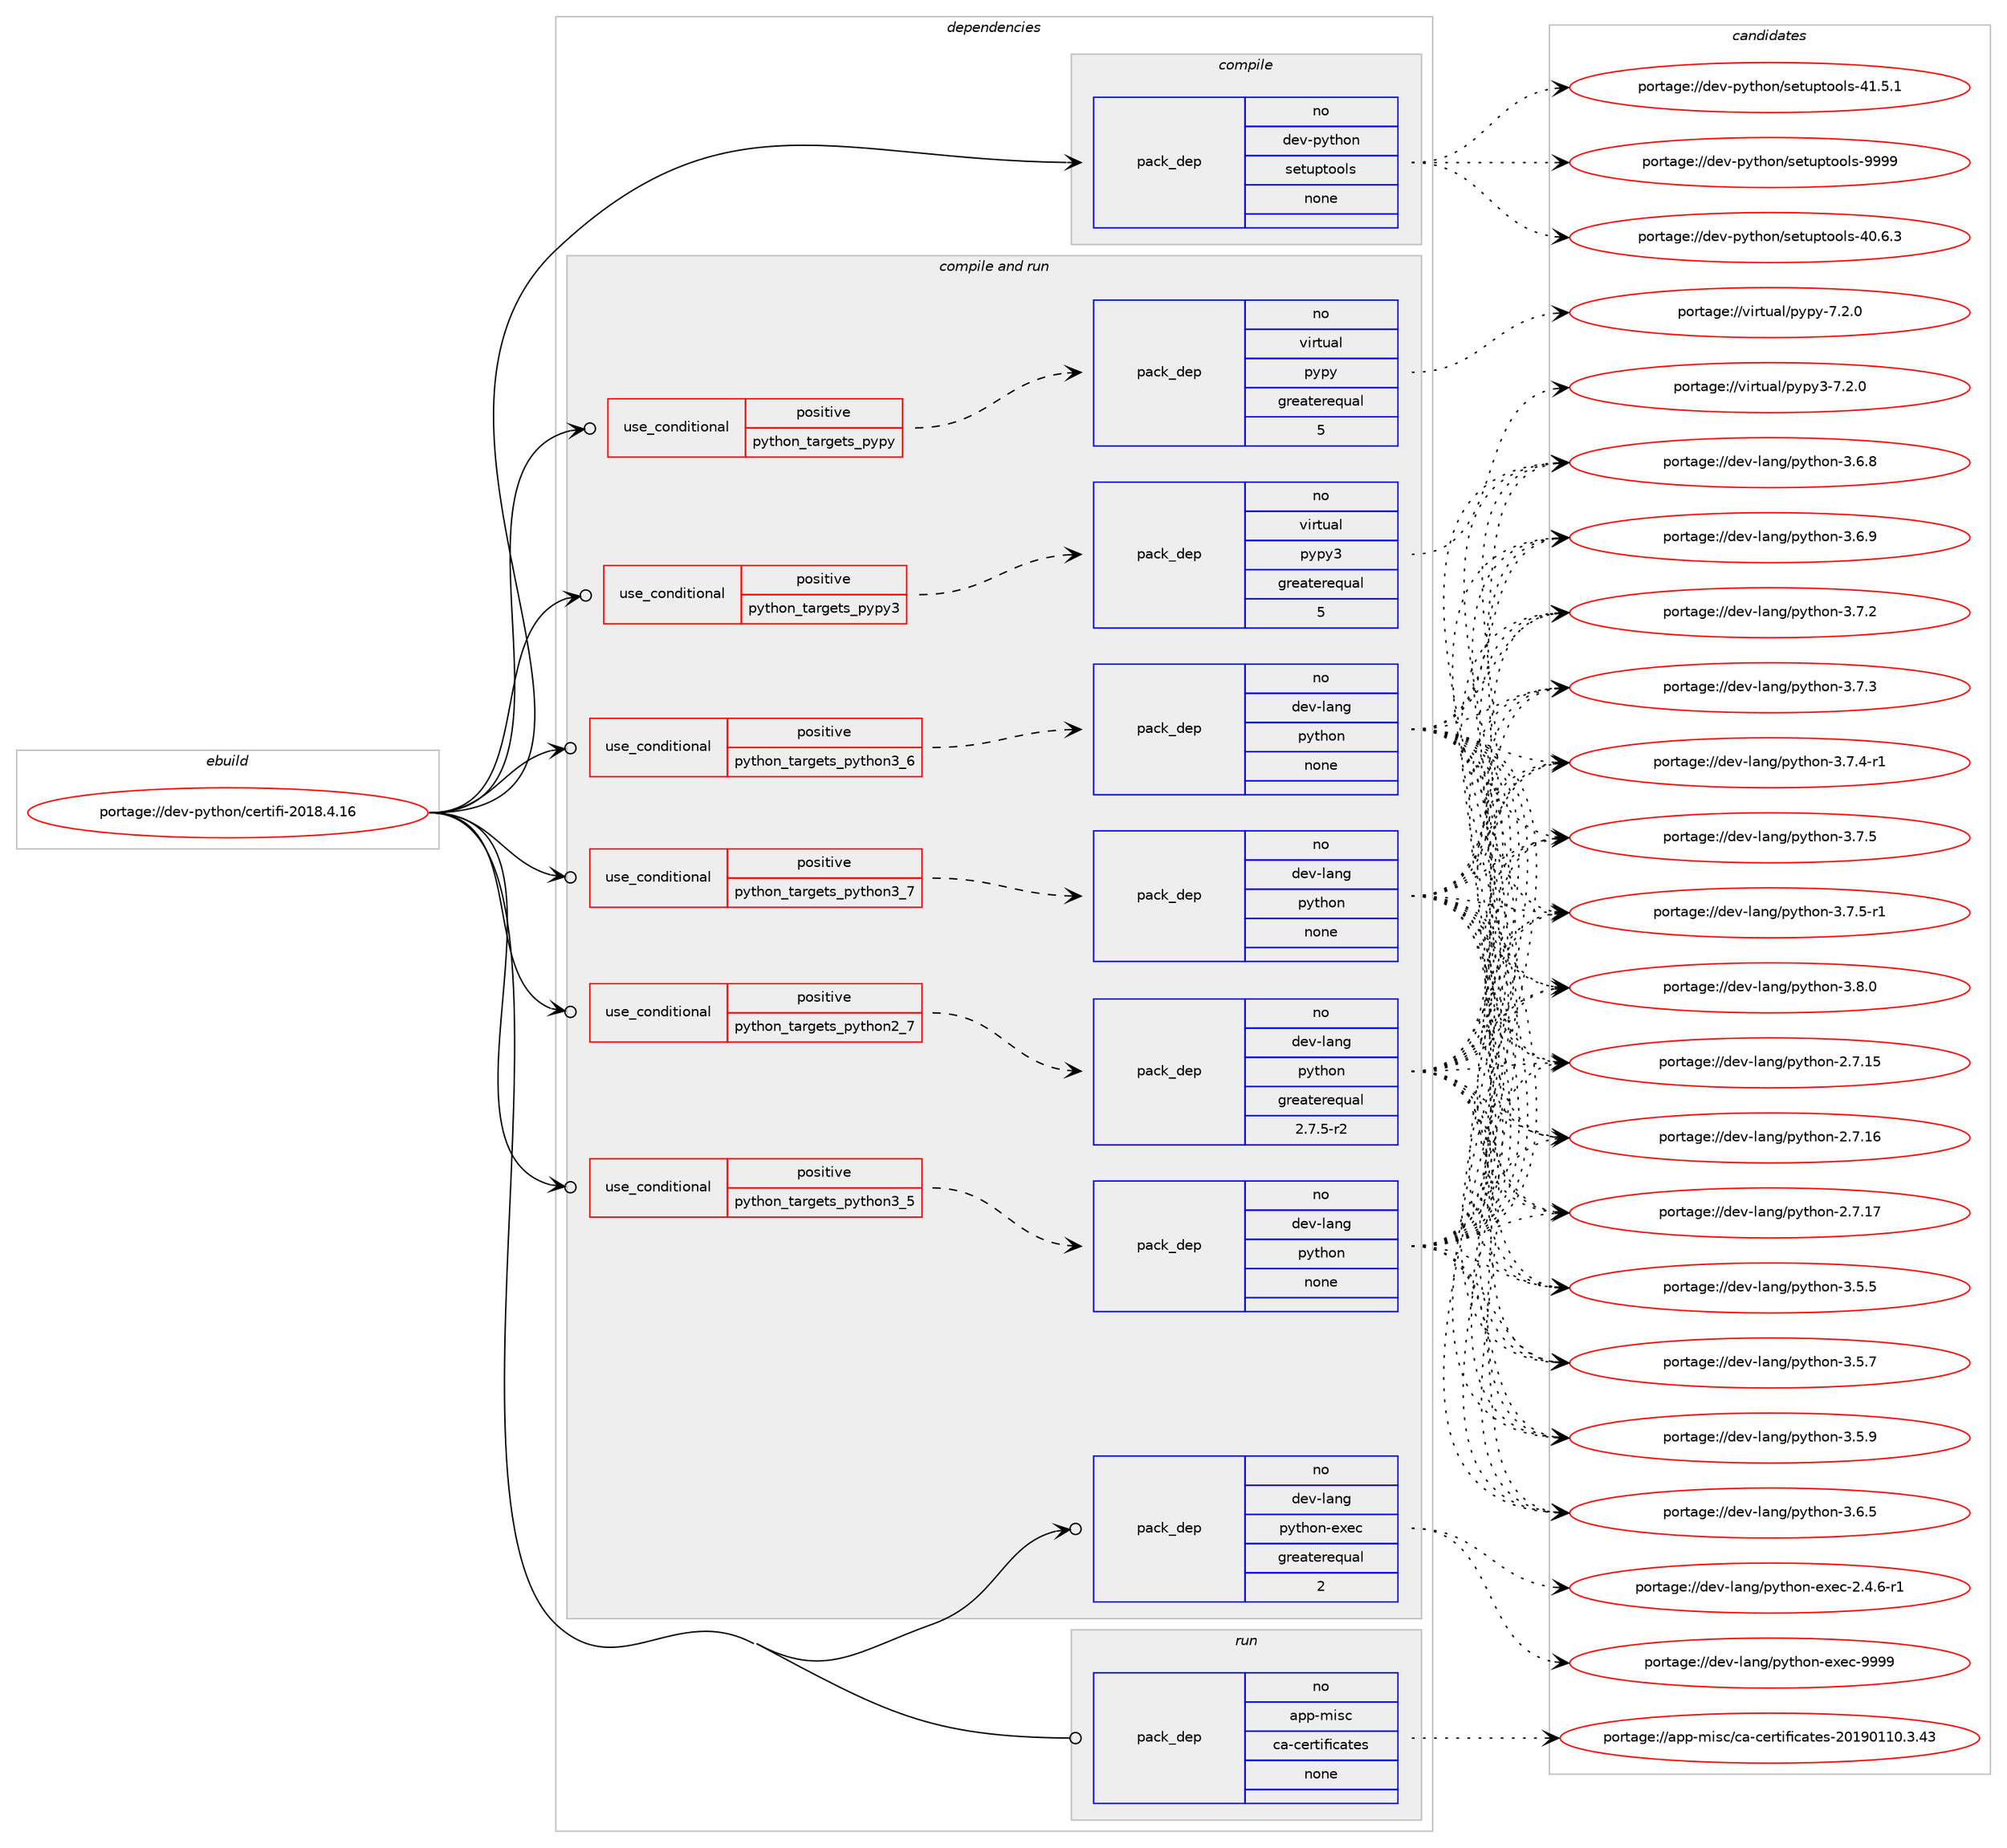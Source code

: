 digraph prolog {

# *************
# Graph options
# *************

newrank=true;
concentrate=true;
compound=true;
graph [rankdir=LR,fontname=Helvetica,fontsize=10,ranksep=1.5];#, ranksep=2.5, nodesep=0.2];
edge  [arrowhead=vee];
node  [fontname=Helvetica,fontsize=10];

# **********
# The ebuild
# **********

subgraph cluster_leftcol {
color=gray;
rank=same;
label=<<i>ebuild</i>>;
id [label="portage://dev-python/certifi-2018.4.16", color=red, width=4, href="../dev-python/certifi-2018.4.16.svg"];
}

# ****************
# The dependencies
# ****************

subgraph cluster_midcol {
color=gray;
label=<<i>dependencies</i>>;
subgraph cluster_compile {
fillcolor="#eeeeee";
style=filled;
label=<<i>compile</i>>;
subgraph pack103488 {
dependency133463 [label=<<TABLE BORDER="0" CELLBORDER="1" CELLSPACING="0" CELLPADDING="4" WIDTH="220"><TR><TD ROWSPAN="6" CELLPADDING="30">pack_dep</TD></TR><TR><TD WIDTH="110">no</TD></TR><TR><TD>dev-python</TD></TR><TR><TD>setuptools</TD></TR><TR><TD>none</TD></TR><TR><TD></TD></TR></TABLE>>, shape=none, color=blue];
}
id:e -> dependency133463:w [weight=20,style="solid",arrowhead="vee"];
}
subgraph cluster_compileandrun {
fillcolor="#eeeeee";
style=filled;
label=<<i>compile and run</i>>;
subgraph cond26665 {
dependency133464 [label=<<TABLE BORDER="0" CELLBORDER="1" CELLSPACING="0" CELLPADDING="4"><TR><TD ROWSPAN="3" CELLPADDING="10">use_conditional</TD></TR><TR><TD>positive</TD></TR><TR><TD>python_targets_pypy</TD></TR></TABLE>>, shape=none, color=red];
subgraph pack103489 {
dependency133465 [label=<<TABLE BORDER="0" CELLBORDER="1" CELLSPACING="0" CELLPADDING="4" WIDTH="220"><TR><TD ROWSPAN="6" CELLPADDING="30">pack_dep</TD></TR><TR><TD WIDTH="110">no</TD></TR><TR><TD>virtual</TD></TR><TR><TD>pypy</TD></TR><TR><TD>greaterequal</TD></TR><TR><TD>5</TD></TR></TABLE>>, shape=none, color=blue];
}
dependency133464:e -> dependency133465:w [weight=20,style="dashed",arrowhead="vee"];
}
id:e -> dependency133464:w [weight=20,style="solid",arrowhead="odotvee"];
subgraph cond26666 {
dependency133466 [label=<<TABLE BORDER="0" CELLBORDER="1" CELLSPACING="0" CELLPADDING="4"><TR><TD ROWSPAN="3" CELLPADDING="10">use_conditional</TD></TR><TR><TD>positive</TD></TR><TR><TD>python_targets_pypy3</TD></TR></TABLE>>, shape=none, color=red];
subgraph pack103490 {
dependency133467 [label=<<TABLE BORDER="0" CELLBORDER="1" CELLSPACING="0" CELLPADDING="4" WIDTH="220"><TR><TD ROWSPAN="6" CELLPADDING="30">pack_dep</TD></TR><TR><TD WIDTH="110">no</TD></TR><TR><TD>virtual</TD></TR><TR><TD>pypy3</TD></TR><TR><TD>greaterequal</TD></TR><TR><TD>5</TD></TR></TABLE>>, shape=none, color=blue];
}
dependency133466:e -> dependency133467:w [weight=20,style="dashed",arrowhead="vee"];
}
id:e -> dependency133466:w [weight=20,style="solid",arrowhead="odotvee"];
subgraph cond26667 {
dependency133468 [label=<<TABLE BORDER="0" CELLBORDER="1" CELLSPACING="0" CELLPADDING="4"><TR><TD ROWSPAN="3" CELLPADDING="10">use_conditional</TD></TR><TR><TD>positive</TD></TR><TR><TD>python_targets_python2_7</TD></TR></TABLE>>, shape=none, color=red];
subgraph pack103491 {
dependency133469 [label=<<TABLE BORDER="0" CELLBORDER="1" CELLSPACING="0" CELLPADDING="4" WIDTH="220"><TR><TD ROWSPAN="6" CELLPADDING="30">pack_dep</TD></TR><TR><TD WIDTH="110">no</TD></TR><TR><TD>dev-lang</TD></TR><TR><TD>python</TD></TR><TR><TD>greaterequal</TD></TR><TR><TD>2.7.5-r2</TD></TR></TABLE>>, shape=none, color=blue];
}
dependency133468:e -> dependency133469:w [weight=20,style="dashed",arrowhead="vee"];
}
id:e -> dependency133468:w [weight=20,style="solid",arrowhead="odotvee"];
subgraph cond26668 {
dependency133470 [label=<<TABLE BORDER="0" CELLBORDER="1" CELLSPACING="0" CELLPADDING="4"><TR><TD ROWSPAN="3" CELLPADDING="10">use_conditional</TD></TR><TR><TD>positive</TD></TR><TR><TD>python_targets_python3_5</TD></TR></TABLE>>, shape=none, color=red];
subgraph pack103492 {
dependency133471 [label=<<TABLE BORDER="0" CELLBORDER="1" CELLSPACING="0" CELLPADDING="4" WIDTH="220"><TR><TD ROWSPAN="6" CELLPADDING="30">pack_dep</TD></TR><TR><TD WIDTH="110">no</TD></TR><TR><TD>dev-lang</TD></TR><TR><TD>python</TD></TR><TR><TD>none</TD></TR><TR><TD></TD></TR></TABLE>>, shape=none, color=blue];
}
dependency133470:e -> dependency133471:w [weight=20,style="dashed",arrowhead="vee"];
}
id:e -> dependency133470:w [weight=20,style="solid",arrowhead="odotvee"];
subgraph cond26669 {
dependency133472 [label=<<TABLE BORDER="0" CELLBORDER="1" CELLSPACING="0" CELLPADDING="4"><TR><TD ROWSPAN="3" CELLPADDING="10">use_conditional</TD></TR><TR><TD>positive</TD></TR><TR><TD>python_targets_python3_6</TD></TR></TABLE>>, shape=none, color=red];
subgraph pack103493 {
dependency133473 [label=<<TABLE BORDER="0" CELLBORDER="1" CELLSPACING="0" CELLPADDING="4" WIDTH="220"><TR><TD ROWSPAN="6" CELLPADDING="30">pack_dep</TD></TR><TR><TD WIDTH="110">no</TD></TR><TR><TD>dev-lang</TD></TR><TR><TD>python</TD></TR><TR><TD>none</TD></TR><TR><TD></TD></TR></TABLE>>, shape=none, color=blue];
}
dependency133472:e -> dependency133473:w [weight=20,style="dashed",arrowhead="vee"];
}
id:e -> dependency133472:w [weight=20,style="solid",arrowhead="odotvee"];
subgraph cond26670 {
dependency133474 [label=<<TABLE BORDER="0" CELLBORDER="1" CELLSPACING="0" CELLPADDING="4"><TR><TD ROWSPAN="3" CELLPADDING="10">use_conditional</TD></TR><TR><TD>positive</TD></TR><TR><TD>python_targets_python3_7</TD></TR></TABLE>>, shape=none, color=red];
subgraph pack103494 {
dependency133475 [label=<<TABLE BORDER="0" CELLBORDER="1" CELLSPACING="0" CELLPADDING="4" WIDTH="220"><TR><TD ROWSPAN="6" CELLPADDING="30">pack_dep</TD></TR><TR><TD WIDTH="110">no</TD></TR><TR><TD>dev-lang</TD></TR><TR><TD>python</TD></TR><TR><TD>none</TD></TR><TR><TD></TD></TR></TABLE>>, shape=none, color=blue];
}
dependency133474:e -> dependency133475:w [weight=20,style="dashed",arrowhead="vee"];
}
id:e -> dependency133474:w [weight=20,style="solid",arrowhead="odotvee"];
subgraph pack103495 {
dependency133476 [label=<<TABLE BORDER="0" CELLBORDER="1" CELLSPACING="0" CELLPADDING="4" WIDTH="220"><TR><TD ROWSPAN="6" CELLPADDING="30">pack_dep</TD></TR><TR><TD WIDTH="110">no</TD></TR><TR><TD>dev-lang</TD></TR><TR><TD>python-exec</TD></TR><TR><TD>greaterequal</TD></TR><TR><TD>2</TD></TR></TABLE>>, shape=none, color=blue];
}
id:e -> dependency133476:w [weight=20,style="solid",arrowhead="odotvee"];
}
subgraph cluster_run {
fillcolor="#eeeeee";
style=filled;
label=<<i>run</i>>;
subgraph pack103496 {
dependency133477 [label=<<TABLE BORDER="0" CELLBORDER="1" CELLSPACING="0" CELLPADDING="4" WIDTH="220"><TR><TD ROWSPAN="6" CELLPADDING="30">pack_dep</TD></TR><TR><TD WIDTH="110">no</TD></TR><TR><TD>app-misc</TD></TR><TR><TD>ca-certificates</TD></TR><TR><TD>none</TD></TR><TR><TD></TD></TR></TABLE>>, shape=none, color=blue];
}
id:e -> dependency133477:w [weight=20,style="solid",arrowhead="odot"];
}
}

# **************
# The candidates
# **************

subgraph cluster_choices {
rank=same;
color=gray;
label=<<i>candidates</i>>;

subgraph choice103488 {
color=black;
nodesep=1;
choiceportage100101118451121211161041111104711510111611711211611111110811545524846544651 [label="portage://dev-python/setuptools-40.6.3", color=red, width=4,href="../dev-python/setuptools-40.6.3.svg"];
choiceportage100101118451121211161041111104711510111611711211611111110811545524946534649 [label="portage://dev-python/setuptools-41.5.1", color=red, width=4,href="../dev-python/setuptools-41.5.1.svg"];
choiceportage10010111845112121116104111110471151011161171121161111111081154557575757 [label="portage://dev-python/setuptools-9999", color=red, width=4,href="../dev-python/setuptools-9999.svg"];
dependency133463:e -> choiceportage100101118451121211161041111104711510111611711211611111110811545524846544651:w [style=dotted,weight="100"];
dependency133463:e -> choiceportage100101118451121211161041111104711510111611711211611111110811545524946534649:w [style=dotted,weight="100"];
dependency133463:e -> choiceportage10010111845112121116104111110471151011161171121161111111081154557575757:w [style=dotted,weight="100"];
}
subgraph choice103489 {
color=black;
nodesep=1;
choiceportage1181051141161179710847112121112121455546504648 [label="portage://virtual/pypy-7.2.0", color=red, width=4,href="../virtual/pypy-7.2.0.svg"];
dependency133465:e -> choiceportage1181051141161179710847112121112121455546504648:w [style=dotted,weight="100"];
}
subgraph choice103490 {
color=black;
nodesep=1;
choiceportage118105114116117971084711212111212151455546504648 [label="portage://virtual/pypy3-7.2.0", color=red, width=4,href="../virtual/pypy3-7.2.0.svg"];
dependency133467:e -> choiceportage118105114116117971084711212111212151455546504648:w [style=dotted,weight="100"];
}
subgraph choice103491 {
color=black;
nodesep=1;
choiceportage10010111845108971101034711212111610411111045504655464953 [label="portage://dev-lang/python-2.7.15", color=red, width=4,href="../dev-lang/python-2.7.15.svg"];
choiceportage10010111845108971101034711212111610411111045504655464954 [label="portage://dev-lang/python-2.7.16", color=red, width=4,href="../dev-lang/python-2.7.16.svg"];
choiceportage10010111845108971101034711212111610411111045504655464955 [label="portage://dev-lang/python-2.7.17", color=red, width=4,href="../dev-lang/python-2.7.17.svg"];
choiceportage100101118451089711010347112121116104111110455146534653 [label="portage://dev-lang/python-3.5.5", color=red, width=4,href="../dev-lang/python-3.5.5.svg"];
choiceportage100101118451089711010347112121116104111110455146534655 [label="portage://dev-lang/python-3.5.7", color=red, width=4,href="../dev-lang/python-3.5.7.svg"];
choiceportage100101118451089711010347112121116104111110455146534657 [label="portage://dev-lang/python-3.5.9", color=red, width=4,href="../dev-lang/python-3.5.9.svg"];
choiceportage100101118451089711010347112121116104111110455146544653 [label="portage://dev-lang/python-3.6.5", color=red, width=4,href="../dev-lang/python-3.6.5.svg"];
choiceportage100101118451089711010347112121116104111110455146544656 [label="portage://dev-lang/python-3.6.8", color=red, width=4,href="../dev-lang/python-3.6.8.svg"];
choiceportage100101118451089711010347112121116104111110455146544657 [label="portage://dev-lang/python-3.6.9", color=red, width=4,href="../dev-lang/python-3.6.9.svg"];
choiceportage100101118451089711010347112121116104111110455146554650 [label="portage://dev-lang/python-3.7.2", color=red, width=4,href="../dev-lang/python-3.7.2.svg"];
choiceportage100101118451089711010347112121116104111110455146554651 [label="portage://dev-lang/python-3.7.3", color=red, width=4,href="../dev-lang/python-3.7.3.svg"];
choiceportage1001011184510897110103471121211161041111104551465546524511449 [label="portage://dev-lang/python-3.7.4-r1", color=red, width=4,href="../dev-lang/python-3.7.4-r1.svg"];
choiceportage100101118451089711010347112121116104111110455146554653 [label="portage://dev-lang/python-3.7.5", color=red, width=4,href="../dev-lang/python-3.7.5.svg"];
choiceportage1001011184510897110103471121211161041111104551465546534511449 [label="portage://dev-lang/python-3.7.5-r1", color=red, width=4,href="../dev-lang/python-3.7.5-r1.svg"];
choiceportage100101118451089711010347112121116104111110455146564648 [label="portage://dev-lang/python-3.8.0", color=red, width=4,href="../dev-lang/python-3.8.0.svg"];
dependency133469:e -> choiceportage10010111845108971101034711212111610411111045504655464953:w [style=dotted,weight="100"];
dependency133469:e -> choiceportage10010111845108971101034711212111610411111045504655464954:w [style=dotted,weight="100"];
dependency133469:e -> choiceportage10010111845108971101034711212111610411111045504655464955:w [style=dotted,weight="100"];
dependency133469:e -> choiceportage100101118451089711010347112121116104111110455146534653:w [style=dotted,weight="100"];
dependency133469:e -> choiceportage100101118451089711010347112121116104111110455146534655:w [style=dotted,weight="100"];
dependency133469:e -> choiceportage100101118451089711010347112121116104111110455146534657:w [style=dotted,weight="100"];
dependency133469:e -> choiceportage100101118451089711010347112121116104111110455146544653:w [style=dotted,weight="100"];
dependency133469:e -> choiceportage100101118451089711010347112121116104111110455146544656:w [style=dotted,weight="100"];
dependency133469:e -> choiceportage100101118451089711010347112121116104111110455146544657:w [style=dotted,weight="100"];
dependency133469:e -> choiceportage100101118451089711010347112121116104111110455146554650:w [style=dotted,weight="100"];
dependency133469:e -> choiceportage100101118451089711010347112121116104111110455146554651:w [style=dotted,weight="100"];
dependency133469:e -> choiceportage1001011184510897110103471121211161041111104551465546524511449:w [style=dotted,weight="100"];
dependency133469:e -> choiceportage100101118451089711010347112121116104111110455146554653:w [style=dotted,weight="100"];
dependency133469:e -> choiceportage1001011184510897110103471121211161041111104551465546534511449:w [style=dotted,weight="100"];
dependency133469:e -> choiceportage100101118451089711010347112121116104111110455146564648:w [style=dotted,weight="100"];
}
subgraph choice103492 {
color=black;
nodesep=1;
choiceportage10010111845108971101034711212111610411111045504655464953 [label="portage://dev-lang/python-2.7.15", color=red, width=4,href="../dev-lang/python-2.7.15.svg"];
choiceportage10010111845108971101034711212111610411111045504655464954 [label="portage://dev-lang/python-2.7.16", color=red, width=4,href="../dev-lang/python-2.7.16.svg"];
choiceportage10010111845108971101034711212111610411111045504655464955 [label="portage://dev-lang/python-2.7.17", color=red, width=4,href="../dev-lang/python-2.7.17.svg"];
choiceportage100101118451089711010347112121116104111110455146534653 [label="portage://dev-lang/python-3.5.5", color=red, width=4,href="../dev-lang/python-3.5.5.svg"];
choiceportage100101118451089711010347112121116104111110455146534655 [label="portage://dev-lang/python-3.5.7", color=red, width=4,href="../dev-lang/python-3.5.7.svg"];
choiceportage100101118451089711010347112121116104111110455146534657 [label="portage://dev-lang/python-3.5.9", color=red, width=4,href="../dev-lang/python-3.5.9.svg"];
choiceportage100101118451089711010347112121116104111110455146544653 [label="portage://dev-lang/python-3.6.5", color=red, width=4,href="../dev-lang/python-3.6.5.svg"];
choiceportage100101118451089711010347112121116104111110455146544656 [label="portage://dev-lang/python-3.6.8", color=red, width=4,href="../dev-lang/python-3.6.8.svg"];
choiceportage100101118451089711010347112121116104111110455146544657 [label="portage://dev-lang/python-3.6.9", color=red, width=4,href="../dev-lang/python-3.6.9.svg"];
choiceportage100101118451089711010347112121116104111110455146554650 [label="portage://dev-lang/python-3.7.2", color=red, width=4,href="../dev-lang/python-3.7.2.svg"];
choiceportage100101118451089711010347112121116104111110455146554651 [label="portage://dev-lang/python-3.7.3", color=red, width=4,href="../dev-lang/python-3.7.3.svg"];
choiceportage1001011184510897110103471121211161041111104551465546524511449 [label="portage://dev-lang/python-3.7.4-r1", color=red, width=4,href="../dev-lang/python-3.7.4-r1.svg"];
choiceportage100101118451089711010347112121116104111110455146554653 [label="portage://dev-lang/python-3.7.5", color=red, width=4,href="../dev-lang/python-3.7.5.svg"];
choiceportage1001011184510897110103471121211161041111104551465546534511449 [label="portage://dev-lang/python-3.7.5-r1", color=red, width=4,href="../dev-lang/python-3.7.5-r1.svg"];
choiceportage100101118451089711010347112121116104111110455146564648 [label="portage://dev-lang/python-3.8.0", color=red, width=4,href="../dev-lang/python-3.8.0.svg"];
dependency133471:e -> choiceportage10010111845108971101034711212111610411111045504655464953:w [style=dotted,weight="100"];
dependency133471:e -> choiceportage10010111845108971101034711212111610411111045504655464954:w [style=dotted,weight="100"];
dependency133471:e -> choiceportage10010111845108971101034711212111610411111045504655464955:w [style=dotted,weight="100"];
dependency133471:e -> choiceportage100101118451089711010347112121116104111110455146534653:w [style=dotted,weight="100"];
dependency133471:e -> choiceportage100101118451089711010347112121116104111110455146534655:w [style=dotted,weight="100"];
dependency133471:e -> choiceportage100101118451089711010347112121116104111110455146534657:w [style=dotted,weight="100"];
dependency133471:e -> choiceportage100101118451089711010347112121116104111110455146544653:w [style=dotted,weight="100"];
dependency133471:e -> choiceportage100101118451089711010347112121116104111110455146544656:w [style=dotted,weight="100"];
dependency133471:e -> choiceportage100101118451089711010347112121116104111110455146544657:w [style=dotted,weight="100"];
dependency133471:e -> choiceportage100101118451089711010347112121116104111110455146554650:w [style=dotted,weight="100"];
dependency133471:e -> choiceportage100101118451089711010347112121116104111110455146554651:w [style=dotted,weight="100"];
dependency133471:e -> choiceportage1001011184510897110103471121211161041111104551465546524511449:w [style=dotted,weight="100"];
dependency133471:e -> choiceportage100101118451089711010347112121116104111110455146554653:w [style=dotted,weight="100"];
dependency133471:e -> choiceportage1001011184510897110103471121211161041111104551465546534511449:w [style=dotted,weight="100"];
dependency133471:e -> choiceportage100101118451089711010347112121116104111110455146564648:w [style=dotted,weight="100"];
}
subgraph choice103493 {
color=black;
nodesep=1;
choiceportage10010111845108971101034711212111610411111045504655464953 [label="portage://dev-lang/python-2.7.15", color=red, width=4,href="../dev-lang/python-2.7.15.svg"];
choiceportage10010111845108971101034711212111610411111045504655464954 [label="portage://dev-lang/python-2.7.16", color=red, width=4,href="../dev-lang/python-2.7.16.svg"];
choiceportage10010111845108971101034711212111610411111045504655464955 [label="portage://dev-lang/python-2.7.17", color=red, width=4,href="../dev-lang/python-2.7.17.svg"];
choiceportage100101118451089711010347112121116104111110455146534653 [label="portage://dev-lang/python-3.5.5", color=red, width=4,href="../dev-lang/python-3.5.5.svg"];
choiceportage100101118451089711010347112121116104111110455146534655 [label="portage://dev-lang/python-3.5.7", color=red, width=4,href="../dev-lang/python-3.5.7.svg"];
choiceportage100101118451089711010347112121116104111110455146534657 [label="portage://dev-lang/python-3.5.9", color=red, width=4,href="../dev-lang/python-3.5.9.svg"];
choiceportage100101118451089711010347112121116104111110455146544653 [label="portage://dev-lang/python-3.6.5", color=red, width=4,href="../dev-lang/python-3.6.5.svg"];
choiceportage100101118451089711010347112121116104111110455146544656 [label="portage://dev-lang/python-3.6.8", color=red, width=4,href="../dev-lang/python-3.6.8.svg"];
choiceportage100101118451089711010347112121116104111110455146544657 [label="portage://dev-lang/python-3.6.9", color=red, width=4,href="../dev-lang/python-3.6.9.svg"];
choiceportage100101118451089711010347112121116104111110455146554650 [label="portage://dev-lang/python-3.7.2", color=red, width=4,href="../dev-lang/python-3.7.2.svg"];
choiceportage100101118451089711010347112121116104111110455146554651 [label="portage://dev-lang/python-3.7.3", color=red, width=4,href="../dev-lang/python-3.7.3.svg"];
choiceportage1001011184510897110103471121211161041111104551465546524511449 [label="portage://dev-lang/python-3.7.4-r1", color=red, width=4,href="../dev-lang/python-3.7.4-r1.svg"];
choiceportage100101118451089711010347112121116104111110455146554653 [label="portage://dev-lang/python-3.7.5", color=red, width=4,href="../dev-lang/python-3.7.5.svg"];
choiceportage1001011184510897110103471121211161041111104551465546534511449 [label="portage://dev-lang/python-3.7.5-r1", color=red, width=4,href="../dev-lang/python-3.7.5-r1.svg"];
choiceportage100101118451089711010347112121116104111110455146564648 [label="portage://dev-lang/python-3.8.0", color=red, width=4,href="../dev-lang/python-3.8.0.svg"];
dependency133473:e -> choiceportage10010111845108971101034711212111610411111045504655464953:w [style=dotted,weight="100"];
dependency133473:e -> choiceportage10010111845108971101034711212111610411111045504655464954:w [style=dotted,weight="100"];
dependency133473:e -> choiceportage10010111845108971101034711212111610411111045504655464955:w [style=dotted,weight="100"];
dependency133473:e -> choiceportage100101118451089711010347112121116104111110455146534653:w [style=dotted,weight="100"];
dependency133473:e -> choiceportage100101118451089711010347112121116104111110455146534655:w [style=dotted,weight="100"];
dependency133473:e -> choiceportage100101118451089711010347112121116104111110455146534657:w [style=dotted,weight="100"];
dependency133473:e -> choiceportage100101118451089711010347112121116104111110455146544653:w [style=dotted,weight="100"];
dependency133473:e -> choiceportage100101118451089711010347112121116104111110455146544656:w [style=dotted,weight="100"];
dependency133473:e -> choiceportage100101118451089711010347112121116104111110455146544657:w [style=dotted,weight="100"];
dependency133473:e -> choiceportage100101118451089711010347112121116104111110455146554650:w [style=dotted,weight="100"];
dependency133473:e -> choiceportage100101118451089711010347112121116104111110455146554651:w [style=dotted,weight="100"];
dependency133473:e -> choiceportage1001011184510897110103471121211161041111104551465546524511449:w [style=dotted,weight="100"];
dependency133473:e -> choiceportage100101118451089711010347112121116104111110455146554653:w [style=dotted,weight="100"];
dependency133473:e -> choiceportage1001011184510897110103471121211161041111104551465546534511449:w [style=dotted,weight="100"];
dependency133473:e -> choiceportage100101118451089711010347112121116104111110455146564648:w [style=dotted,weight="100"];
}
subgraph choice103494 {
color=black;
nodesep=1;
choiceportage10010111845108971101034711212111610411111045504655464953 [label="portage://dev-lang/python-2.7.15", color=red, width=4,href="../dev-lang/python-2.7.15.svg"];
choiceportage10010111845108971101034711212111610411111045504655464954 [label="portage://dev-lang/python-2.7.16", color=red, width=4,href="../dev-lang/python-2.7.16.svg"];
choiceportage10010111845108971101034711212111610411111045504655464955 [label="portage://dev-lang/python-2.7.17", color=red, width=4,href="../dev-lang/python-2.7.17.svg"];
choiceportage100101118451089711010347112121116104111110455146534653 [label="portage://dev-lang/python-3.5.5", color=red, width=4,href="../dev-lang/python-3.5.5.svg"];
choiceportage100101118451089711010347112121116104111110455146534655 [label="portage://dev-lang/python-3.5.7", color=red, width=4,href="../dev-lang/python-3.5.7.svg"];
choiceportage100101118451089711010347112121116104111110455146534657 [label="portage://dev-lang/python-3.5.9", color=red, width=4,href="../dev-lang/python-3.5.9.svg"];
choiceportage100101118451089711010347112121116104111110455146544653 [label="portage://dev-lang/python-3.6.5", color=red, width=4,href="../dev-lang/python-3.6.5.svg"];
choiceportage100101118451089711010347112121116104111110455146544656 [label="portage://dev-lang/python-3.6.8", color=red, width=4,href="../dev-lang/python-3.6.8.svg"];
choiceportage100101118451089711010347112121116104111110455146544657 [label="portage://dev-lang/python-3.6.9", color=red, width=4,href="../dev-lang/python-3.6.9.svg"];
choiceportage100101118451089711010347112121116104111110455146554650 [label="portage://dev-lang/python-3.7.2", color=red, width=4,href="../dev-lang/python-3.7.2.svg"];
choiceportage100101118451089711010347112121116104111110455146554651 [label="portage://dev-lang/python-3.7.3", color=red, width=4,href="../dev-lang/python-3.7.3.svg"];
choiceportage1001011184510897110103471121211161041111104551465546524511449 [label="portage://dev-lang/python-3.7.4-r1", color=red, width=4,href="../dev-lang/python-3.7.4-r1.svg"];
choiceportage100101118451089711010347112121116104111110455146554653 [label="portage://dev-lang/python-3.7.5", color=red, width=4,href="../dev-lang/python-3.7.5.svg"];
choiceportage1001011184510897110103471121211161041111104551465546534511449 [label="portage://dev-lang/python-3.7.5-r1", color=red, width=4,href="../dev-lang/python-3.7.5-r1.svg"];
choiceportage100101118451089711010347112121116104111110455146564648 [label="portage://dev-lang/python-3.8.0", color=red, width=4,href="../dev-lang/python-3.8.0.svg"];
dependency133475:e -> choiceportage10010111845108971101034711212111610411111045504655464953:w [style=dotted,weight="100"];
dependency133475:e -> choiceportage10010111845108971101034711212111610411111045504655464954:w [style=dotted,weight="100"];
dependency133475:e -> choiceportage10010111845108971101034711212111610411111045504655464955:w [style=dotted,weight="100"];
dependency133475:e -> choiceportage100101118451089711010347112121116104111110455146534653:w [style=dotted,weight="100"];
dependency133475:e -> choiceportage100101118451089711010347112121116104111110455146534655:w [style=dotted,weight="100"];
dependency133475:e -> choiceportage100101118451089711010347112121116104111110455146534657:w [style=dotted,weight="100"];
dependency133475:e -> choiceportage100101118451089711010347112121116104111110455146544653:w [style=dotted,weight="100"];
dependency133475:e -> choiceportage100101118451089711010347112121116104111110455146544656:w [style=dotted,weight="100"];
dependency133475:e -> choiceportage100101118451089711010347112121116104111110455146544657:w [style=dotted,weight="100"];
dependency133475:e -> choiceportage100101118451089711010347112121116104111110455146554650:w [style=dotted,weight="100"];
dependency133475:e -> choiceportage100101118451089711010347112121116104111110455146554651:w [style=dotted,weight="100"];
dependency133475:e -> choiceportage1001011184510897110103471121211161041111104551465546524511449:w [style=dotted,weight="100"];
dependency133475:e -> choiceportage100101118451089711010347112121116104111110455146554653:w [style=dotted,weight="100"];
dependency133475:e -> choiceportage1001011184510897110103471121211161041111104551465546534511449:w [style=dotted,weight="100"];
dependency133475:e -> choiceportage100101118451089711010347112121116104111110455146564648:w [style=dotted,weight="100"];
}
subgraph choice103495 {
color=black;
nodesep=1;
choiceportage10010111845108971101034711212111610411111045101120101994550465246544511449 [label="portage://dev-lang/python-exec-2.4.6-r1", color=red, width=4,href="../dev-lang/python-exec-2.4.6-r1.svg"];
choiceportage10010111845108971101034711212111610411111045101120101994557575757 [label="portage://dev-lang/python-exec-9999", color=red, width=4,href="../dev-lang/python-exec-9999.svg"];
dependency133476:e -> choiceportage10010111845108971101034711212111610411111045101120101994550465246544511449:w [style=dotted,weight="100"];
dependency133476:e -> choiceportage10010111845108971101034711212111610411111045101120101994557575757:w [style=dotted,weight="100"];
}
subgraph choice103496 {
color=black;
nodesep=1;
choiceportage971121124510910511599479997459910111411610510210599971161011154550484957484949484651465251 [label="portage://app-misc/ca-certificates-20190110.3.43", color=red, width=4,href="../app-misc/ca-certificates-20190110.3.43.svg"];
dependency133477:e -> choiceportage971121124510910511599479997459910111411610510210599971161011154550484957484949484651465251:w [style=dotted,weight="100"];
}
}

}
